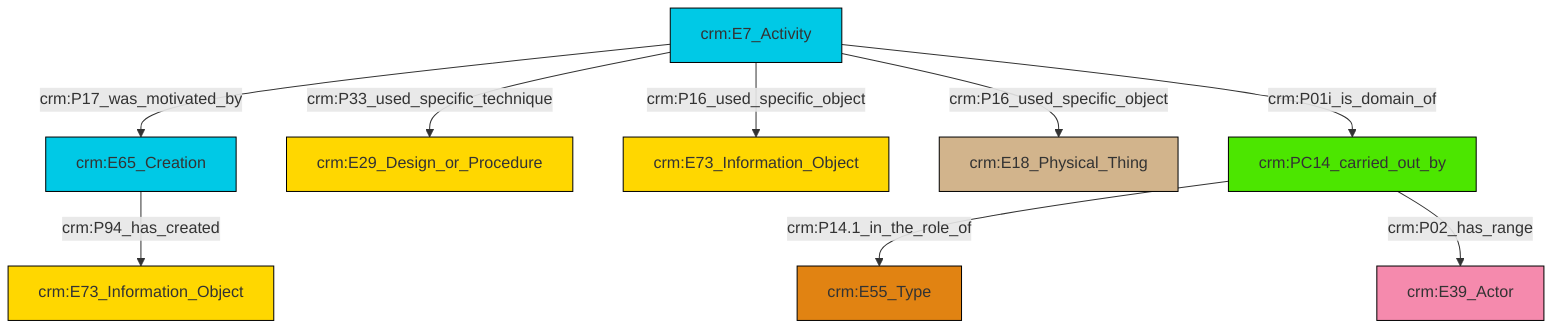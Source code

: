 graph TD
classDef Literal fill:#f2f2f2,stroke:#000000;
classDef CRM_Entity fill:#FFFFFF,stroke:#000000;
classDef Temporal_Entity fill:#00C9E6, stroke:#000000;
classDef Type fill:#E18312, stroke:#000000;
classDef Time-Span fill:#2C9C91, stroke:#000000;
classDef Appellation fill:#FFEB7F, stroke:#000000;
classDef Place fill:#008836, stroke:#000000;
classDef Persistent_Item fill:#B266B2, stroke:#000000;
classDef Conceptual_Object fill:#FFD700, stroke:#000000;
classDef Physical_Thing fill:#D2B48C, stroke:#000000;
classDef Actor fill:#f58aad, stroke:#000000;
classDef PC_Classes fill:#4ce600, stroke:#000000;
classDef Multi fill:#cccccc,stroke:#000000;

0["crm:E7_Activity"]:::Temporal_Entity -->|crm:P17_was_motivated_by| 2["crm:E65_Creation"]:::Temporal_Entity
0["crm:E7_Activity"]:::Temporal_Entity -->|crm:P33_used_specific_technique| 3["crm:E29_Design_or_Procedure"]:::Conceptual_Object
0["crm:E7_Activity"]:::Temporal_Entity -->|crm:P16_used_specific_object| 5["crm:E73_Information_Object"]:::Conceptual_Object
2["crm:E65_Creation"]:::Temporal_Entity -->|crm:P94_has_created| 8["crm:E73_Information_Object"]:::Conceptual_Object
9["crm:PC14_carried_out_by"]:::PC_Classes -->|crm:P14.1_in_the_role_of| 10["crm:E55_Type"]:::Type
0["crm:E7_Activity"]:::Temporal_Entity -->|crm:P01i_is_domain_of| 9["crm:PC14_carried_out_by"]:::PC_Classes
0["crm:E7_Activity"]:::Temporal_Entity -->|crm:P16_used_specific_object| 6["crm:E18_Physical_Thing"]:::Physical_Thing
9["crm:PC14_carried_out_by"]:::PC_Classes -->|crm:P02_has_range| 11["crm:E39_Actor"]:::Actor